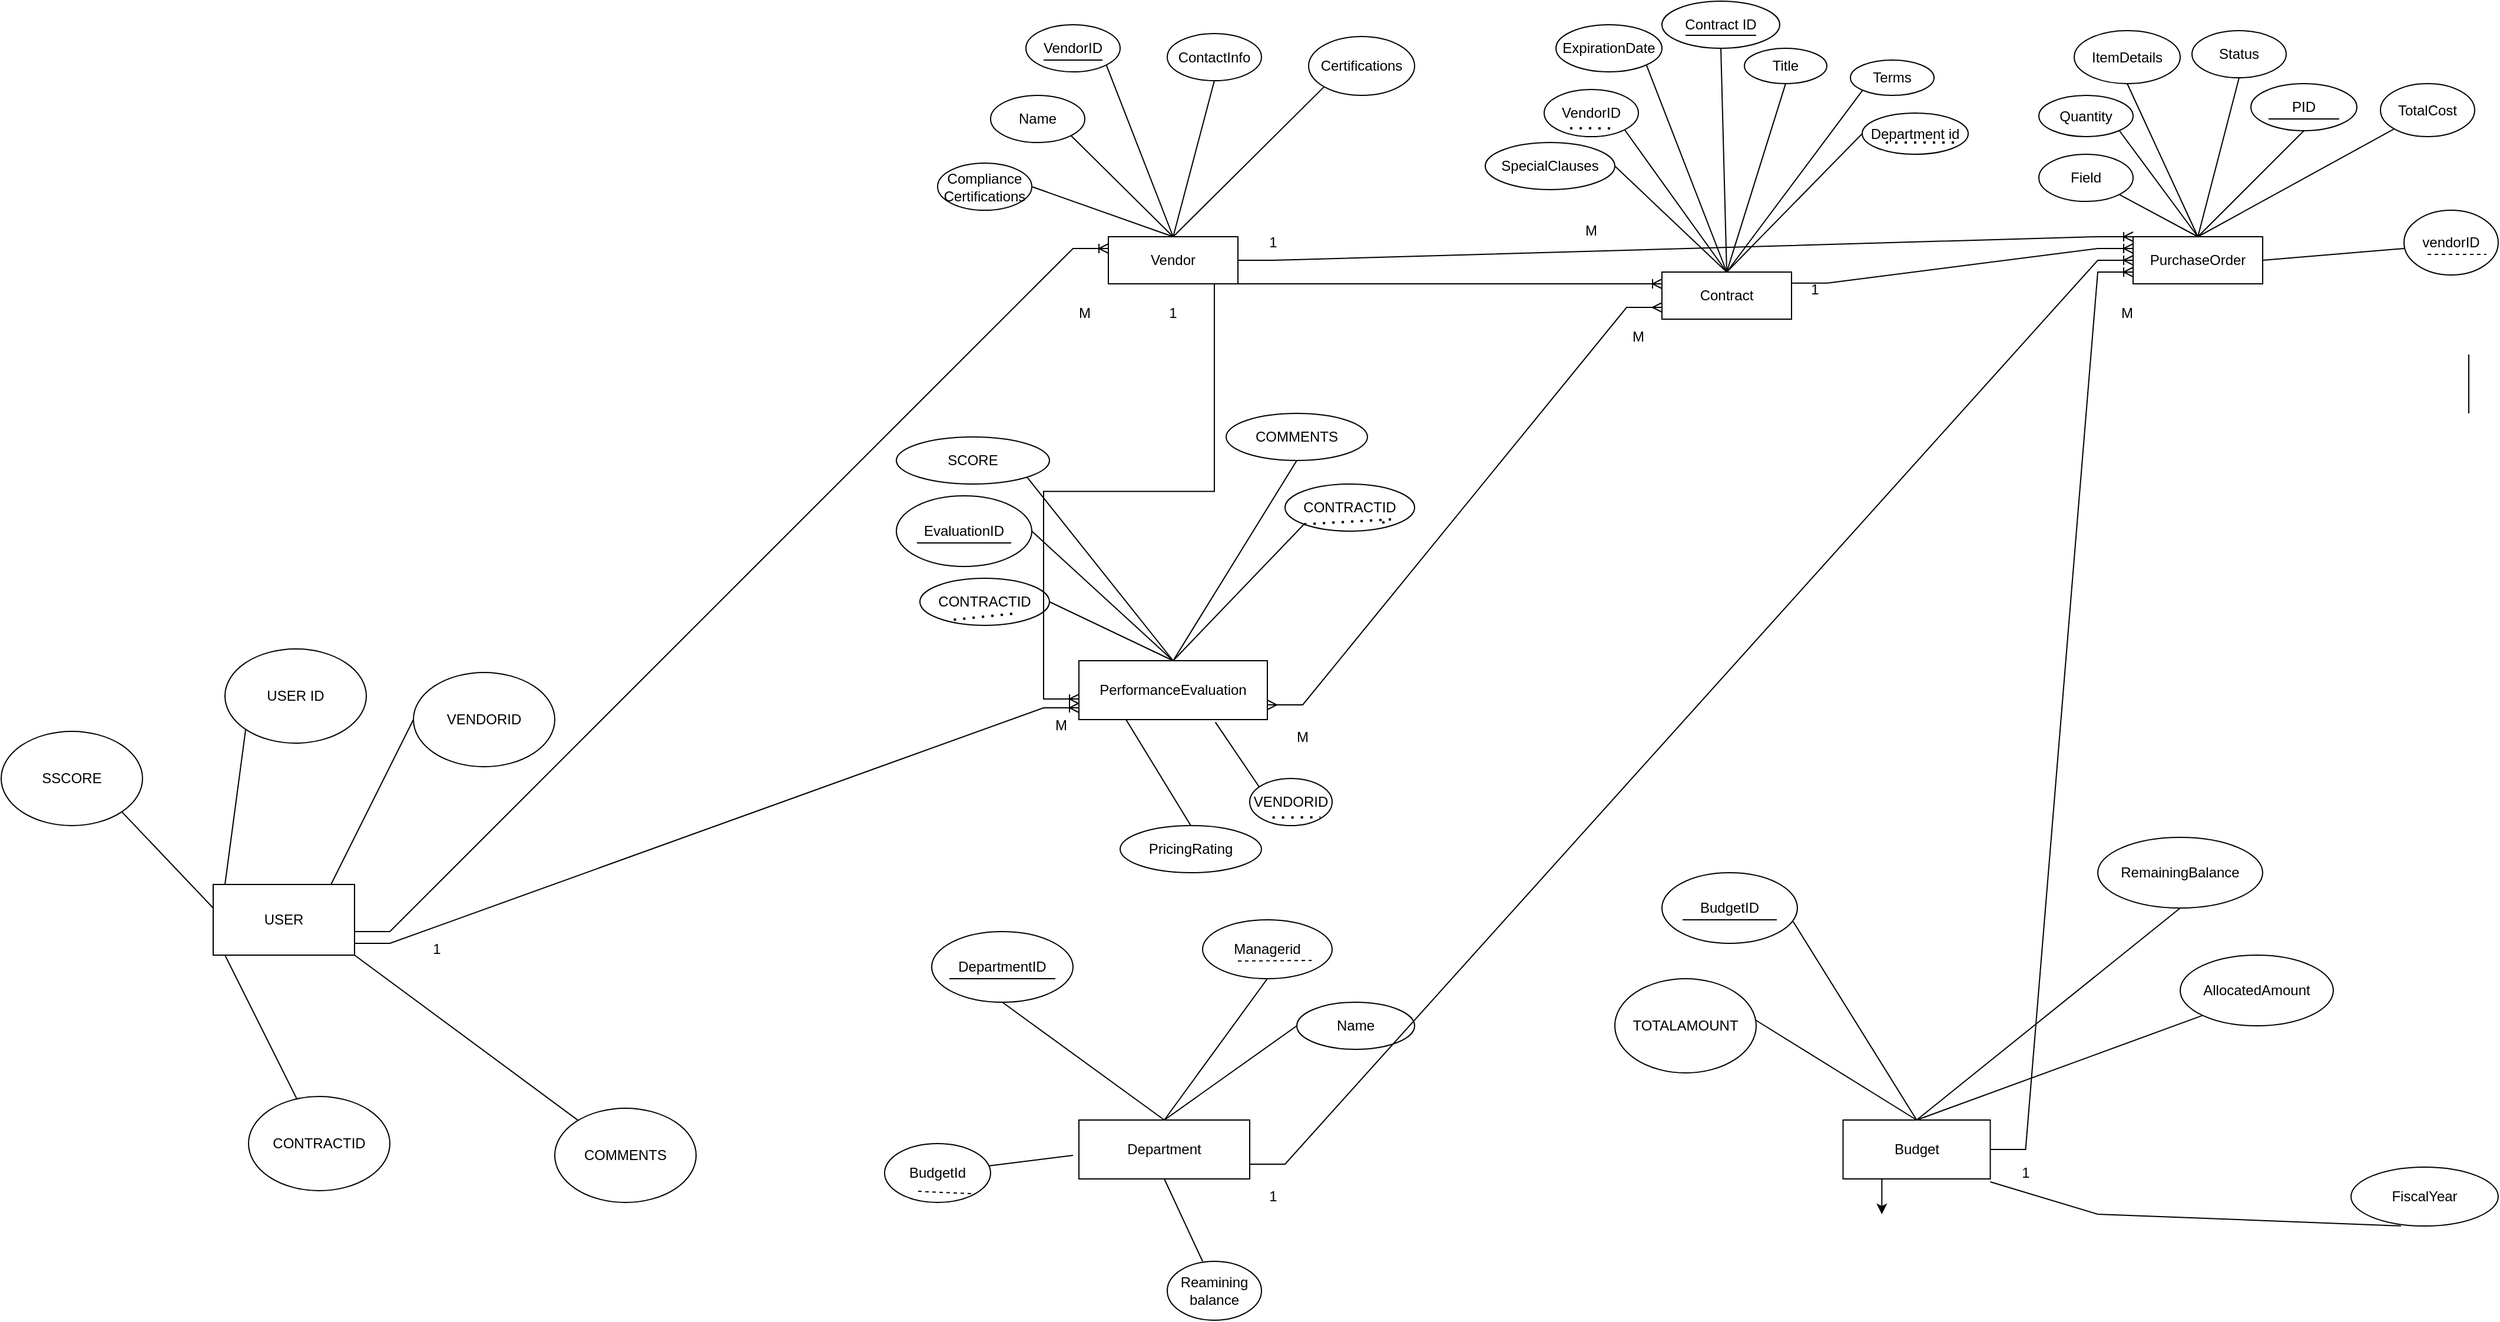 <mxfile version="24.7.17">
  <diagram id="R2lEEEUBdFMjLlhIrx00" name="Page-1">
    <mxGraphModel dx="2530" dy="1135" grid="1" gridSize="10" guides="1" tooltips="1" connect="1" arrows="1" fold="1" page="1" pageScale="1" pageWidth="850" pageHeight="1100" math="0" shadow="0" extFonts="Permanent Marker^https://fonts.googleapis.com/css?family=Permanent+Marker">
      <root>
        <mxCell id="0" />
        <mxCell id="1" parent="0" />
        <mxCell id="Rqlnh9PxHn_g8x8_SN5F-1" value="Vendor" style="rounded=0;whiteSpace=wrap;html=1;" parent="1" vertex="1">
          <mxGeometry x="70" y="210" width="110" height="40" as="geometry" />
        </mxCell>
        <mxCell id="Rqlnh9PxHn_g8x8_SN5F-2" value="VendorID" style="ellipse;whiteSpace=wrap;html=1;" parent="1" vertex="1">
          <mxGeometry y="30" width="80" height="40" as="geometry" />
        </mxCell>
        <mxCell id="Rqlnh9PxHn_g8x8_SN5F-3" value="Name" style="ellipse;whiteSpace=wrap;html=1;" parent="1" vertex="1">
          <mxGeometry x="-30" y="90" width="80" height="40" as="geometry" />
        </mxCell>
        <mxCell id="Rqlnh9PxHn_g8x8_SN5F-4" value="ContactInfo" style="ellipse;whiteSpace=wrap;html=1;" parent="1" vertex="1">
          <mxGeometry x="120" y="37.5" width="80" height="40" as="geometry" />
        </mxCell>
        <mxCell id="Rqlnh9PxHn_g8x8_SN5F-5" value="" style="endArrow=none;html=1;rounded=0;" parent="1" edge="1">
          <mxGeometry width="50" height="50" relative="1" as="geometry">
            <mxPoint x="15" y="60" as="sourcePoint" />
            <mxPoint x="65" y="60" as="targetPoint" />
          </mxGeometry>
        </mxCell>
        <mxCell id="Rqlnh9PxHn_g8x8_SN5F-7" value="Certifications" style="ellipse;whiteSpace=wrap;html=1;" parent="1" vertex="1">
          <mxGeometry x="240" y="40" width="90" height="50" as="geometry" />
        </mxCell>
        <mxCell id="Rqlnh9PxHn_g8x8_SN5F-8" value="Compliance&lt;div&gt;Certifications&lt;/div&gt;" style="ellipse;whiteSpace=wrap;html=1;" parent="1" vertex="1">
          <mxGeometry x="-75" y="147.5" width="80" height="40" as="geometry" />
        </mxCell>
        <mxCell id="Rqlnh9PxHn_g8x8_SN5F-10" value="" style="endArrow=none;html=1;rounded=0;exitX=0;exitY=1;exitDx=0;exitDy=0;entryX=0.5;entryY=0;entryDx=0;entryDy=0;" parent="1" source="Rqlnh9PxHn_g8x8_SN5F-7" target="Rqlnh9PxHn_g8x8_SN5F-1" edge="1">
          <mxGeometry width="50" height="50" relative="1" as="geometry">
            <mxPoint x="200" y="300" as="sourcePoint" />
            <mxPoint x="250" y="250" as="targetPoint" />
          </mxGeometry>
        </mxCell>
        <mxCell id="Rqlnh9PxHn_g8x8_SN5F-11" value="" style="endArrow=none;html=1;rounded=0;exitX=0.5;exitY=1;exitDx=0;exitDy=0;entryX=0.5;entryY=0;entryDx=0;entryDy=0;" parent="1" source="Rqlnh9PxHn_g8x8_SN5F-4" target="Rqlnh9PxHn_g8x8_SN5F-1" edge="1">
          <mxGeometry width="50" height="50" relative="1" as="geometry">
            <mxPoint x="200" y="300" as="sourcePoint" />
            <mxPoint x="250" y="250" as="targetPoint" />
          </mxGeometry>
        </mxCell>
        <mxCell id="Rqlnh9PxHn_g8x8_SN5F-12" value="" style="endArrow=none;html=1;rounded=0;exitX=0.5;exitY=0;exitDx=0;exitDy=0;entryX=1;entryY=1;entryDx=0;entryDy=0;" parent="1" source="Rqlnh9PxHn_g8x8_SN5F-1" target="Rqlnh9PxHn_g8x8_SN5F-2" edge="1">
          <mxGeometry width="50" height="50" relative="1" as="geometry">
            <mxPoint x="200" y="300" as="sourcePoint" />
            <mxPoint x="250" y="250" as="targetPoint" />
          </mxGeometry>
        </mxCell>
        <mxCell id="Rqlnh9PxHn_g8x8_SN5F-13" value="" style="endArrow=none;html=1;rounded=0;exitX=0.5;exitY=0;exitDx=0;exitDy=0;entryX=1;entryY=1;entryDx=0;entryDy=0;" parent="1" source="Rqlnh9PxHn_g8x8_SN5F-1" target="Rqlnh9PxHn_g8x8_SN5F-3" edge="1">
          <mxGeometry width="50" height="50" relative="1" as="geometry">
            <mxPoint x="200" y="300" as="sourcePoint" />
            <mxPoint x="250" y="250" as="targetPoint" />
          </mxGeometry>
        </mxCell>
        <mxCell id="Rqlnh9PxHn_g8x8_SN5F-14" value="" style="endArrow=none;html=1;rounded=0;exitX=0.5;exitY=0;exitDx=0;exitDy=0;entryX=1;entryY=0.5;entryDx=0;entryDy=0;" parent="1" source="Rqlnh9PxHn_g8x8_SN5F-1" target="Rqlnh9PxHn_g8x8_SN5F-8" edge="1">
          <mxGeometry width="50" height="50" relative="1" as="geometry">
            <mxPoint x="10" y="220" as="sourcePoint" />
            <mxPoint y="180" as="targetPoint" />
          </mxGeometry>
        </mxCell>
        <mxCell id="Rqlnh9PxHn_g8x8_SN5F-15" value="Contract" style="rounded=0;whiteSpace=wrap;html=1;" parent="1" vertex="1">
          <mxGeometry x="540" y="240" width="110" height="40" as="geometry" />
        </mxCell>
        <mxCell id="Rqlnh9PxHn_g8x8_SN5F-16" value="" style="ellipse;whiteSpace=wrap;html=1;" parent="1" vertex="1">
          <mxGeometry x="540" y="10" width="100" height="40" as="geometry" />
        </mxCell>
        <mxCell id="Rqlnh9PxHn_g8x8_SN5F-17" value="Title" style="ellipse;whiteSpace=wrap;html=1;" parent="1" vertex="1">
          <mxGeometry x="610" y="50" width="70" height="30" as="geometry" />
        </mxCell>
        <mxCell id="Rqlnh9PxHn_g8x8_SN5F-18" value="VendorID" style="ellipse;whiteSpace=wrap;html=1;" parent="1" vertex="1">
          <mxGeometry x="440" y="85" width="80" height="40" as="geometry" />
        </mxCell>
        <mxCell id="Rqlnh9PxHn_g8x8_SN5F-19" value="Terms" style="ellipse;whiteSpace=wrap;html=1;" parent="1" vertex="1">
          <mxGeometry x="700" y="60" width="71" height="30" as="geometry" />
        </mxCell>
        <mxCell id="Rqlnh9PxHn_g8x8_SN5F-20" value="" style="endArrow=none;html=1;rounded=0;" parent="1" edge="1">
          <mxGeometry width="50" height="50" relative="1" as="geometry">
            <mxPoint x="560" y="39" as="sourcePoint" />
            <mxPoint x="620" y="39" as="targetPoint" />
          </mxGeometry>
        </mxCell>
        <mxCell id="Rqlnh9PxHn_g8x8_SN5F-21" value="SpecialClauses" style="ellipse;whiteSpace=wrap;html=1;" parent="1" vertex="1">
          <mxGeometry x="390" y="130" width="110" height="40" as="geometry" />
        </mxCell>
        <mxCell id="Rqlnh9PxHn_g8x8_SN5F-22" value="Department id" style="ellipse;whiteSpace=wrap;html=1;" parent="1" vertex="1">
          <mxGeometry x="710" y="105" width="90" height="35" as="geometry" />
        </mxCell>
        <mxCell id="Rqlnh9PxHn_g8x8_SN5F-23" value="ExpirationDate" style="ellipse;whiteSpace=wrap;html=1;" parent="1" vertex="1">
          <mxGeometry x="450" y="30" width="90" height="40" as="geometry" />
        </mxCell>
        <mxCell id="Rqlnh9PxHn_g8x8_SN5F-24" value="" style="endArrow=none;html=1;rounded=0;exitX=0.5;exitY=1;exitDx=0;exitDy=0;entryX=0.5;entryY=0;entryDx=0;entryDy=0;" parent="1" source="Rqlnh9PxHn_g8x8_SN5F-17" target="Rqlnh9PxHn_g8x8_SN5F-15" edge="1">
          <mxGeometry width="50" height="50" relative="1" as="geometry">
            <mxPoint x="560" y="320" as="sourcePoint" />
            <mxPoint x="610" y="270" as="targetPoint" />
          </mxGeometry>
        </mxCell>
        <mxCell id="Rqlnh9PxHn_g8x8_SN5F-25" value="" style="endArrow=none;html=1;rounded=0;exitX=0.5;exitY=1;exitDx=0;exitDy=0;entryX=0.5;entryY=0;entryDx=0;entryDy=0;" parent="1" source="Rqlnh9PxHn_g8x8_SN5F-16" target="Rqlnh9PxHn_g8x8_SN5F-15" edge="1">
          <mxGeometry width="50" height="50" relative="1" as="geometry">
            <mxPoint x="560" y="320" as="sourcePoint" />
            <mxPoint x="610" y="270" as="targetPoint" />
          </mxGeometry>
        </mxCell>
        <mxCell id="Rqlnh9PxHn_g8x8_SN5F-26" value="" style="endArrow=none;html=1;rounded=0;exitX=0;exitY=1;exitDx=0;exitDy=0;entryX=0.5;entryY=0;entryDx=0;entryDy=0;" parent="1" source="Rqlnh9PxHn_g8x8_SN5F-19" target="Rqlnh9PxHn_g8x8_SN5F-15" edge="1">
          <mxGeometry width="50" height="50" relative="1" as="geometry">
            <mxPoint x="560" y="320" as="sourcePoint" />
            <mxPoint x="610" y="270" as="targetPoint" />
          </mxGeometry>
        </mxCell>
        <mxCell id="Rqlnh9PxHn_g8x8_SN5F-27" value="" style="endArrow=none;html=1;rounded=0;exitX=0;exitY=0.5;exitDx=0;exitDy=0;entryX=0.5;entryY=0;entryDx=0;entryDy=0;" parent="1" source="Rqlnh9PxHn_g8x8_SN5F-22" target="Rqlnh9PxHn_g8x8_SN5F-15" edge="1">
          <mxGeometry width="50" height="50" relative="1" as="geometry">
            <mxPoint x="560" y="320" as="sourcePoint" />
            <mxPoint x="610" y="270" as="targetPoint" />
          </mxGeometry>
        </mxCell>
        <mxCell id="Rqlnh9PxHn_g8x8_SN5F-28" value="" style="endArrow=none;html=1;rounded=0;exitX=1;exitY=1;exitDx=0;exitDy=0;entryX=0.5;entryY=0;entryDx=0;entryDy=0;" parent="1" source="Rqlnh9PxHn_g8x8_SN5F-23" target="Rqlnh9PxHn_g8x8_SN5F-15" edge="1">
          <mxGeometry width="50" height="50" relative="1" as="geometry">
            <mxPoint x="560" y="320" as="sourcePoint" />
            <mxPoint x="610" y="270" as="targetPoint" />
          </mxGeometry>
        </mxCell>
        <mxCell id="Rqlnh9PxHn_g8x8_SN5F-29" value="" style="endArrow=none;html=1;rounded=0;exitX=1;exitY=1;exitDx=0;exitDy=0;entryX=0.5;entryY=0;entryDx=0;entryDy=0;" parent="1" source="Rqlnh9PxHn_g8x8_SN5F-18" target="Rqlnh9PxHn_g8x8_SN5F-15" edge="1">
          <mxGeometry width="50" height="50" relative="1" as="geometry">
            <mxPoint x="560" y="320" as="sourcePoint" />
            <mxPoint x="610" y="270" as="targetPoint" />
          </mxGeometry>
        </mxCell>
        <mxCell id="Rqlnh9PxHn_g8x8_SN5F-30" value="" style="endArrow=none;html=1;rounded=0;exitX=1;exitY=0.5;exitDx=0;exitDy=0;entryX=0.5;entryY=0;entryDx=0;entryDy=0;" parent="1" source="Rqlnh9PxHn_g8x8_SN5F-21" target="Rqlnh9PxHn_g8x8_SN5F-15" edge="1">
          <mxGeometry width="50" height="50" relative="1" as="geometry">
            <mxPoint x="560" y="320" as="sourcePoint" />
            <mxPoint x="610" y="270" as="targetPoint" />
          </mxGeometry>
        </mxCell>
        <mxCell id="Rqlnh9PxHn_g8x8_SN5F-31" value="PurchaseOrder" style="rounded=0;whiteSpace=wrap;html=1;" parent="1" vertex="1">
          <mxGeometry x="940" y="210" width="110" height="40" as="geometry" />
        </mxCell>
        <mxCell id="Rqlnh9PxHn_g8x8_SN5F-32" value="PID" style="ellipse;whiteSpace=wrap;html=1;" parent="1" vertex="1">
          <mxGeometry x="1040" y="80" width="90" height="40" as="geometry" />
        </mxCell>
        <mxCell id="Rqlnh9PxHn_g8x8_SN5F-33" value="" style="endArrow=none;html=1;rounded=0;" parent="1" edge="1">
          <mxGeometry width="50" height="50" relative="1" as="geometry">
            <mxPoint x="1055" y="110" as="sourcePoint" />
            <mxPoint x="1115" y="110" as="targetPoint" />
          </mxGeometry>
        </mxCell>
        <mxCell id="Rqlnh9PxHn_g8x8_SN5F-34" value="ItemDetails" style="ellipse;whiteSpace=wrap;html=1;" parent="1" vertex="1">
          <mxGeometry x="890" y="35" width="90" height="45" as="geometry" />
        </mxCell>
        <mxCell id="Rqlnh9PxHn_g8x8_SN5F-35" value="Quantity" style="ellipse;whiteSpace=wrap;html=1;" parent="1" vertex="1">
          <mxGeometry x="860" y="90" width="80" height="35" as="geometry" />
        </mxCell>
        <mxCell id="Rqlnh9PxHn_g8x8_SN5F-36" value="Field" style="ellipse;whiteSpace=wrap;html=1;" parent="1" vertex="1">
          <mxGeometry x="860" y="140" width="80" height="40" as="geometry" />
        </mxCell>
        <mxCell id="Rqlnh9PxHn_g8x8_SN5F-37" value="TotalCost" style="ellipse;whiteSpace=wrap;html=1;" parent="1" vertex="1">
          <mxGeometry x="1150" y="80" width="80" height="45" as="geometry" />
        </mxCell>
        <mxCell id="Rqlnh9PxHn_g8x8_SN5F-38" value="Status" style="ellipse;whiteSpace=wrap;html=1;" parent="1" vertex="1">
          <mxGeometry x="990" y="35" width="80" height="40" as="geometry" />
        </mxCell>
        <mxCell id="Rqlnh9PxHn_g8x8_SN5F-39" value="" style="endArrow=none;html=1;rounded=0;exitX=0.5;exitY=0;exitDx=0;exitDy=0;entryX=0.5;entryY=1;entryDx=0;entryDy=0;" parent="1" source="Rqlnh9PxHn_g8x8_SN5F-31" target="Rqlnh9PxHn_g8x8_SN5F-32" edge="1">
          <mxGeometry width="50" height="50" relative="1" as="geometry">
            <mxPoint x="750" y="270" as="sourcePoint" />
            <mxPoint x="800" y="220" as="targetPoint" />
          </mxGeometry>
        </mxCell>
        <mxCell id="Rqlnh9PxHn_g8x8_SN5F-40" value="" style="endArrow=none;html=1;rounded=0;exitX=0.5;exitY=0;exitDx=0;exitDy=0;entryX=0.5;entryY=1;entryDx=0;entryDy=0;" parent="1" source="Rqlnh9PxHn_g8x8_SN5F-31" target="Rqlnh9PxHn_g8x8_SN5F-38" edge="1">
          <mxGeometry width="50" height="50" relative="1" as="geometry">
            <mxPoint x="750" y="270" as="sourcePoint" />
            <mxPoint x="800" y="220" as="targetPoint" />
          </mxGeometry>
        </mxCell>
        <mxCell id="Rqlnh9PxHn_g8x8_SN5F-41" value="" style="endArrow=none;html=1;rounded=0;entryX=0;entryY=1;entryDx=0;entryDy=0;exitX=0.5;exitY=0;exitDx=0;exitDy=0;" parent="1" source="Rqlnh9PxHn_g8x8_SN5F-31" target="Rqlnh9PxHn_g8x8_SN5F-37" edge="1">
          <mxGeometry width="50" height="50" relative="1" as="geometry">
            <mxPoint x="750" y="270" as="sourcePoint" />
            <mxPoint x="800" y="220" as="targetPoint" />
          </mxGeometry>
        </mxCell>
        <mxCell id="Rqlnh9PxHn_g8x8_SN5F-42" value="" style="endArrow=none;html=1;rounded=0;exitX=0.5;exitY=1;exitDx=0;exitDy=0;entryX=0.5;entryY=0;entryDx=0;entryDy=0;" parent="1" source="Rqlnh9PxHn_g8x8_SN5F-34" target="Rqlnh9PxHn_g8x8_SN5F-31" edge="1">
          <mxGeometry width="50" height="50" relative="1" as="geometry">
            <mxPoint x="750" y="270" as="sourcePoint" />
            <mxPoint x="800" y="220" as="targetPoint" />
          </mxGeometry>
        </mxCell>
        <mxCell id="Rqlnh9PxHn_g8x8_SN5F-43" value="" style="endArrow=none;html=1;rounded=0;entryX=1;entryY=1;entryDx=0;entryDy=0;exitX=0.5;exitY=0;exitDx=0;exitDy=0;" parent="1" source="Rqlnh9PxHn_g8x8_SN5F-31" target="Rqlnh9PxHn_g8x8_SN5F-35" edge="1">
          <mxGeometry width="50" height="50" relative="1" as="geometry">
            <mxPoint x="750" y="270" as="sourcePoint" />
            <mxPoint x="800" y="220" as="targetPoint" />
          </mxGeometry>
        </mxCell>
        <mxCell id="Rqlnh9PxHn_g8x8_SN5F-44" value="" style="endArrow=none;html=1;rounded=0;entryX=1;entryY=1;entryDx=0;entryDy=0;exitX=0.5;exitY=0;exitDx=0;exitDy=0;" parent="1" source="Rqlnh9PxHn_g8x8_SN5F-31" target="Rqlnh9PxHn_g8x8_SN5F-36" edge="1">
          <mxGeometry width="50" height="50" relative="1" as="geometry">
            <mxPoint x="750" y="270" as="sourcePoint" />
            <mxPoint x="800" y="220" as="targetPoint" />
          </mxGeometry>
        </mxCell>
        <mxCell id="Rqlnh9PxHn_g8x8_SN5F-45" value="PerformanceEvaluation" style="rounded=0;whiteSpace=wrap;html=1;" parent="1" vertex="1">
          <mxGeometry x="45" y="570" width="160" height="50" as="geometry" />
        </mxCell>
        <mxCell id="Rqlnh9PxHn_g8x8_SN5F-46" value="EvaluationID" style="ellipse;whiteSpace=wrap;html=1;" parent="1" vertex="1">
          <mxGeometry x="-110" y="430" width="115" height="60" as="geometry" />
        </mxCell>
        <mxCell id="Rqlnh9PxHn_g8x8_SN5F-47" value="" style="endArrow=none;html=1;rounded=0;" parent="1" edge="1">
          <mxGeometry width="50" height="50" relative="1" as="geometry">
            <mxPoint x="-92.5" y="470" as="sourcePoint" />
            <mxPoint x="-12.5" y="470" as="targetPoint" />
          </mxGeometry>
        </mxCell>
        <mxCell id="Rqlnh9PxHn_g8x8_SN5F-50" value="CONTRACTID" style="ellipse;whiteSpace=wrap;html=1;" parent="1" vertex="1">
          <mxGeometry x="-90" y="500" width="110" height="40" as="geometry" />
        </mxCell>
        <mxCell id="Rqlnh9PxHn_g8x8_SN5F-51" value="SCORE" style="ellipse;whiteSpace=wrap;html=1;" parent="1" vertex="1">
          <mxGeometry x="-110" y="380" width="130" height="40" as="geometry" />
        </mxCell>
        <mxCell id="Rqlnh9PxHn_g8x8_SN5F-52" value="CONTRACTID" style="ellipse;whiteSpace=wrap;html=1;" parent="1" vertex="1">
          <mxGeometry x="220" y="420" width="110" height="40" as="geometry" />
        </mxCell>
        <mxCell id="Rqlnh9PxHn_g8x8_SN5F-53" value="PricingRating" style="ellipse;whiteSpace=wrap;html=1;" parent="1" vertex="1">
          <mxGeometry x="80" y="710" width="120" height="40" as="geometry" />
        </mxCell>
        <mxCell id="Rqlnh9PxHn_g8x8_SN5F-54" value="COMMENTS" style="ellipse;whiteSpace=wrap;html=1;" parent="1" vertex="1">
          <mxGeometry x="170" y="360" width="120" height="40" as="geometry" />
        </mxCell>
        <mxCell id="Rqlnh9PxHn_g8x8_SN5F-55" value="" style="endArrow=none;html=1;rounded=0;exitX=0.5;exitY=1;exitDx=0;exitDy=0;entryX=0.5;entryY=0;entryDx=0;entryDy=0;" parent="1" source="Rqlnh9PxHn_g8x8_SN5F-54" target="Rqlnh9PxHn_g8x8_SN5F-45" edge="1">
          <mxGeometry width="50" height="50" relative="1" as="geometry">
            <mxPoint x="470" y="570" as="sourcePoint" />
            <mxPoint x="520" y="520" as="targetPoint" />
          </mxGeometry>
        </mxCell>
        <mxCell id="Rqlnh9PxHn_g8x8_SN5F-56" value="" style="endArrow=none;html=1;rounded=0;exitX=0;exitY=1;exitDx=0;exitDy=0;entryX=0.5;entryY=0;entryDx=0;entryDy=0;" parent="1" source="Rqlnh9PxHn_g8x8_SN5F-52" target="Rqlnh9PxHn_g8x8_SN5F-45" edge="1">
          <mxGeometry width="50" height="50" relative="1" as="geometry">
            <mxPoint x="470" y="570" as="sourcePoint" />
            <mxPoint x="520" y="520" as="targetPoint" />
          </mxGeometry>
        </mxCell>
        <mxCell id="Rqlnh9PxHn_g8x8_SN5F-58" value="" style="endArrow=none;html=1;rounded=0;exitX=0.5;exitY=0;exitDx=0;exitDy=0;entryX=0.25;entryY=1;entryDx=0;entryDy=0;" parent="1" source="Rqlnh9PxHn_g8x8_SN5F-53" target="Rqlnh9PxHn_g8x8_SN5F-45" edge="1">
          <mxGeometry width="50" height="50" relative="1" as="geometry">
            <mxPoint x="470" y="570" as="sourcePoint" />
            <mxPoint x="520" y="520" as="targetPoint" />
          </mxGeometry>
        </mxCell>
        <mxCell id="Rqlnh9PxHn_g8x8_SN5F-59" value="" style="endArrow=none;html=1;rounded=0;exitX=1;exitY=1;exitDx=0;exitDy=0;entryX=0.5;entryY=0;entryDx=0;entryDy=0;" parent="1" source="Rqlnh9PxHn_g8x8_SN5F-51" target="Rqlnh9PxHn_g8x8_SN5F-45" edge="1">
          <mxGeometry width="50" height="50" relative="1" as="geometry">
            <mxPoint x="470" y="570" as="sourcePoint" />
            <mxPoint x="520" y="520" as="targetPoint" />
          </mxGeometry>
        </mxCell>
        <mxCell id="Rqlnh9PxHn_g8x8_SN5F-60" value="" style="endArrow=none;html=1;rounded=0;exitX=1;exitY=0.5;exitDx=0;exitDy=0;entryX=0.5;entryY=0;entryDx=0;entryDy=0;" parent="1" source="Rqlnh9PxHn_g8x8_SN5F-46" target="Rqlnh9PxHn_g8x8_SN5F-45" edge="1">
          <mxGeometry width="50" height="50" relative="1" as="geometry">
            <mxPoint x="470" y="570" as="sourcePoint" />
            <mxPoint x="520" y="520" as="targetPoint" />
          </mxGeometry>
        </mxCell>
        <mxCell id="Rqlnh9PxHn_g8x8_SN5F-61" value="" style="endArrow=none;html=1;rounded=0;exitX=1;exitY=0.5;exitDx=0;exitDy=0;entryX=0.5;entryY=0;entryDx=0;entryDy=0;" parent="1" source="Rqlnh9PxHn_g8x8_SN5F-50" target="Rqlnh9PxHn_g8x8_SN5F-45" edge="1">
          <mxGeometry width="50" height="50" relative="1" as="geometry">
            <mxPoint x="470" y="570" as="sourcePoint" />
            <mxPoint x="520" y="520" as="targetPoint" />
          </mxGeometry>
        </mxCell>
        <mxCell id="Rqlnh9PxHn_g8x8_SN5F-71" value="Department" style="rounded=0;whiteSpace=wrap;html=1;" parent="1" vertex="1">
          <mxGeometry x="45" y="960" width="145" height="50" as="geometry" />
        </mxCell>
        <mxCell id="Rqlnh9PxHn_g8x8_SN5F-72" value="DepartmentID" style="ellipse;whiteSpace=wrap;html=1;" parent="1" vertex="1">
          <mxGeometry x="-80" y="800" width="120" height="60" as="geometry" />
        </mxCell>
        <mxCell id="Rqlnh9PxHn_g8x8_SN5F-73" value="" style="endArrow=none;html=1;rounded=0;" parent="1" edge="1">
          <mxGeometry width="50" height="50" relative="1" as="geometry">
            <mxPoint x="-65" y="840" as="sourcePoint" />
            <mxPoint x="25" y="840" as="targetPoint" />
          </mxGeometry>
        </mxCell>
        <mxCell id="Rqlnh9PxHn_g8x8_SN5F-74" value="Name" style="ellipse;whiteSpace=wrap;html=1;" parent="1" vertex="1">
          <mxGeometry x="230" y="860" width="100" height="40" as="geometry" />
        </mxCell>
        <mxCell id="Rqlnh9PxHn_g8x8_SN5F-75" value="Managerid" style="ellipse;whiteSpace=wrap;html=1;" parent="1" vertex="1">
          <mxGeometry x="150" y="790" width="110" height="50" as="geometry" />
        </mxCell>
        <mxCell id="Rqlnh9PxHn_g8x8_SN5F-76" value="" style="endArrow=none;html=1;rounded=0;exitX=0.5;exitY=1;exitDx=0;exitDy=0;entryX=0.5;entryY=0;entryDx=0;entryDy=0;" parent="1" source="Rqlnh9PxHn_g8x8_SN5F-75" target="Rqlnh9PxHn_g8x8_SN5F-71" edge="1">
          <mxGeometry width="50" height="50" relative="1" as="geometry">
            <mxPoint x="520" y="1000" as="sourcePoint" />
            <mxPoint x="570" y="950" as="targetPoint" />
          </mxGeometry>
        </mxCell>
        <mxCell id="Rqlnh9PxHn_g8x8_SN5F-77" value="" style="endArrow=none;html=1;rounded=0;exitX=0.5;exitY=1;exitDx=0;exitDy=0;entryX=0.5;entryY=0;entryDx=0;entryDy=0;" parent="1" source="Rqlnh9PxHn_g8x8_SN5F-72" target="Rqlnh9PxHn_g8x8_SN5F-71" edge="1">
          <mxGeometry width="50" height="50" relative="1" as="geometry">
            <mxPoint x="520" y="1000" as="sourcePoint" />
            <mxPoint x="570" y="950" as="targetPoint" />
          </mxGeometry>
        </mxCell>
        <mxCell id="Rqlnh9PxHn_g8x8_SN5F-78" value="" style="endArrow=none;html=1;rounded=0;exitX=0;exitY=0.5;exitDx=0;exitDy=0;entryX=0.5;entryY=0;entryDx=0;entryDy=0;" parent="1" source="Rqlnh9PxHn_g8x8_SN5F-74" target="Rqlnh9PxHn_g8x8_SN5F-71" edge="1">
          <mxGeometry width="50" height="50" relative="1" as="geometry">
            <mxPoint x="520" y="1000" as="sourcePoint" />
            <mxPoint x="570" y="950" as="targetPoint" />
          </mxGeometry>
        </mxCell>
        <mxCell id="nblWQqd8B4y6oqw3KpjQ-77" style="edgeStyle=orthogonalEdgeStyle;rounded=0;orthogonalLoop=1;jettySize=auto;html=1;exitX=0.25;exitY=1;exitDx=0;exitDy=0;" edge="1" parent="1" source="Rqlnh9PxHn_g8x8_SN5F-82">
          <mxGeometry relative="1" as="geometry">
            <mxPoint x="726.667" y="1040" as="targetPoint" />
          </mxGeometry>
        </mxCell>
        <mxCell id="Rqlnh9PxHn_g8x8_SN5F-82" value="Budget" style="rounded=0;whiteSpace=wrap;html=1;" parent="1" vertex="1">
          <mxGeometry x="693.75" y="960" width="125" height="50" as="geometry" />
        </mxCell>
        <mxCell id="Rqlnh9PxHn_g8x8_SN5F-83" value="RemainingBalance" style="ellipse;whiteSpace=wrap;html=1;" parent="1" vertex="1">
          <mxGeometry x="910" y="720" width="140" height="60" as="geometry" />
        </mxCell>
        <mxCell id="Rqlnh9PxHn_g8x8_SN5F-84" value="FiscalYear" style="ellipse;whiteSpace=wrap;html=1;" parent="1" vertex="1">
          <mxGeometry x="1125" y="1000" width="125" height="50" as="geometry" />
        </mxCell>
        <mxCell id="Rqlnh9PxHn_g8x8_SN5F-85" value="AllocatedAmount" style="ellipse;whiteSpace=wrap;html=1;" parent="1" vertex="1">
          <mxGeometry x="980" y="820" width="130" height="60" as="geometry" />
        </mxCell>
        <mxCell id="Rqlnh9PxHn_g8x8_SN5F-86" value="BudgetID" style="ellipse;whiteSpace=wrap;html=1;" parent="1" vertex="1">
          <mxGeometry x="540" y="750" width="115" height="60" as="geometry" />
        </mxCell>
        <mxCell id="Rqlnh9PxHn_g8x8_SN5F-87" value="" style="endArrow=none;html=1;rounded=0;" parent="1" edge="1">
          <mxGeometry width="50" height="50" relative="1" as="geometry">
            <mxPoint x="557.5" y="790" as="sourcePoint" />
            <mxPoint x="637.5" y="790" as="targetPoint" />
          </mxGeometry>
        </mxCell>
        <mxCell id="Rqlnh9PxHn_g8x8_SN5F-89" value="" style="endArrow=none;html=1;rounded=0;exitX=0.5;exitY=0;exitDx=0;exitDy=0;entryX=0;entryY=1;entryDx=0;entryDy=0;" parent="1" source="Rqlnh9PxHn_g8x8_SN5F-82" target="Rqlnh9PxHn_g8x8_SN5F-85" edge="1">
          <mxGeometry width="50" height="50" relative="1" as="geometry">
            <mxPoint x="808.75" y="830" as="sourcePoint" />
            <mxPoint x="858.75" y="780" as="targetPoint" />
          </mxGeometry>
        </mxCell>
        <mxCell id="Rqlnh9PxHn_g8x8_SN5F-90" value="" style="endArrow=none;html=1;rounded=0;entryX=0.5;entryY=1;entryDx=0;entryDy=0;exitX=0.5;exitY=0;exitDx=0;exitDy=0;" parent="1" source="Rqlnh9PxHn_g8x8_SN5F-82" target="Rqlnh9PxHn_g8x8_SN5F-83" edge="1">
          <mxGeometry width="50" height="50" relative="1" as="geometry">
            <mxPoint x="808.75" y="830" as="sourcePoint" />
            <mxPoint x="858.75" y="780" as="targetPoint" />
          </mxGeometry>
        </mxCell>
        <mxCell id="Rqlnh9PxHn_g8x8_SN5F-91" value="" style="endArrow=none;html=1;rounded=0;exitX=1;exitY=1;exitDx=0;exitDy=0;entryX=0.5;entryY=0;entryDx=0;entryDy=0;" parent="1" target="Rqlnh9PxHn_g8x8_SN5F-82" edge="1">
          <mxGeometry width="50" height="50" relative="1" as="geometry">
            <mxPoint x="651.368" y="791.492" as="sourcePoint" />
            <mxPoint x="858.75" y="780" as="targetPoint" />
          </mxGeometry>
        </mxCell>
        <mxCell id="Rqlnh9PxHn_g8x8_SN5F-92" value="" style="endArrow=none;html=1;rounded=0;exitX=0.5;exitY=0;exitDx=0;exitDy=0;entryX=0.5;entryY=1;entryDx=0;entryDy=0;" parent="1" source="Rqlnh9PxHn_g8x8_SN5F-82" edge="1">
          <mxGeometry width="50" height="50" relative="1" as="geometry">
            <mxPoint x="808.75" y="830" as="sourcePoint" />
            <mxPoint x="611.25" y="870" as="targetPoint" />
          </mxGeometry>
        </mxCell>
        <mxCell id="nblWQqd8B4y6oqw3KpjQ-2" value="" style="edgeStyle=entityRelationEdgeStyle;fontSize=12;html=1;endArrow=ERoneToMany;rounded=0;exitX=1;exitY=1;exitDx=0;exitDy=0;entryX=0;entryY=0.25;entryDx=0;entryDy=0;" edge="1" parent="1" source="Rqlnh9PxHn_g8x8_SN5F-1" target="Rqlnh9PxHn_g8x8_SN5F-15">
          <mxGeometry width="100" height="100" relative="1" as="geometry">
            <mxPoint x="180" y="230" as="sourcePoint" />
            <mxPoint x="530" y="220" as="targetPoint" />
            <Array as="points">
              <mxPoint x="520" y="200" />
              <mxPoint x="510" y="210" />
              <mxPoint x="540" y="250" />
            </Array>
          </mxGeometry>
        </mxCell>
        <mxCell id="nblWQqd8B4y6oqw3KpjQ-3" value="1" style="text;html=1;align=center;verticalAlign=middle;whiteSpace=wrap;rounded=0;" vertex="1" parent="1">
          <mxGeometry x="180" y="200" width="60" height="30" as="geometry" />
        </mxCell>
        <mxCell id="nblWQqd8B4y6oqw3KpjQ-4" value="M" style="text;html=1;align=center;verticalAlign=middle;whiteSpace=wrap;rounded=0;" vertex="1" parent="1">
          <mxGeometry x="450" y="190" width="60" height="30" as="geometry" />
        </mxCell>
        <mxCell id="nblWQqd8B4y6oqw3KpjQ-5" value="" style="edgeStyle=entityRelationEdgeStyle;fontSize=12;html=1;endArrow=ERoneToMany;rounded=0;entryX=0;entryY=0.5;entryDx=0;entryDy=0;" edge="1" parent="1">
          <mxGeometry width="100" height="100" relative="1" as="geometry">
            <mxPoint x="130" y="250" as="sourcePoint" />
            <mxPoint x="45" y="602.5" as="targetPoint" />
            <Array as="points">
              <mxPoint x="250" y="577.5" />
            </Array>
          </mxGeometry>
        </mxCell>
        <mxCell id="nblWQqd8B4y6oqw3KpjQ-7" value="1" style="text;html=1;align=center;verticalAlign=middle;whiteSpace=wrap;rounded=0;" vertex="1" parent="1">
          <mxGeometry x="95" y="260" width="60" height="30" as="geometry" />
        </mxCell>
        <mxCell id="nblWQqd8B4y6oqw3KpjQ-8" value="M" style="text;html=1;align=center;verticalAlign=middle;whiteSpace=wrap;rounded=0;" vertex="1" parent="1">
          <mxGeometry y="610" width="60" height="30" as="geometry" />
        </mxCell>
        <mxCell id="nblWQqd8B4y6oqw3KpjQ-12" value="Contract ID" style="text;html=1;align=center;verticalAlign=middle;whiteSpace=wrap;rounded=0;" vertex="1" parent="1">
          <mxGeometry x="555" y="20" width="70" height="20" as="geometry" />
        </mxCell>
        <mxCell id="nblWQqd8B4y6oqw3KpjQ-13" value="" style="endArrow=none;dashed=1;html=1;dashPattern=1 3;strokeWidth=2;rounded=0;exitX=0.275;exitY=0.821;exitDx=0;exitDy=0;exitPerimeter=0;" edge="1" parent="1" source="Rqlnh9PxHn_g8x8_SN5F-18">
          <mxGeometry width="50" height="50" relative="1" as="geometry">
            <mxPoint x="570" y="140" as="sourcePoint" />
            <mxPoint x="500" y="118" as="targetPoint" />
          </mxGeometry>
        </mxCell>
        <mxCell id="nblWQqd8B4y6oqw3KpjQ-14" value="" style="endArrow=none;dashed=1;html=1;dashPattern=1 3;strokeWidth=2;rounded=0;" edge="1" parent="1">
          <mxGeometry width="50" height="50" relative="1" as="geometry">
            <mxPoint x="730" y="130" as="sourcePoint" />
            <mxPoint x="788" y="130" as="targetPoint" />
          </mxGeometry>
        </mxCell>
        <mxCell id="nblWQqd8B4y6oqw3KpjQ-15" value="" style="edgeStyle=entityRelationEdgeStyle;fontSize=12;html=1;endArrow=ERoneToMany;rounded=0;entryX=0;entryY=0;entryDx=0;entryDy=0;exitX=0;exitY=1;exitDx=0;exitDy=0;" edge="1" parent="1" source="nblWQqd8B4y6oqw3KpjQ-3" target="Rqlnh9PxHn_g8x8_SN5F-31">
          <mxGeometry width="100" height="100" relative="1" as="geometry">
            <mxPoint x="390" y="220" as="sourcePoint" />
            <mxPoint x="740" y="130" as="targetPoint" />
            <Array as="points">
              <mxPoint x="940" y="220" />
            </Array>
          </mxGeometry>
        </mxCell>
        <mxCell id="nblWQqd8B4y6oqw3KpjQ-18" value="1" style="text;html=1;align=center;verticalAlign=middle;whiteSpace=wrap;rounded=0;" vertex="1" parent="1">
          <mxGeometry x="640" y="240" width="60" height="30" as="geometry" />
        </mxCell>
        <mxCell id="nblWQqd8B4y6oqw3KpjQ-19" value="M" style="text;html=1;align=center;verticalAlign=middle;whiteSpace=wrap;rounded=0;" vertex="1" parent="1">
          <mxGeometry x="905" y="260" width="60" height="30" as="geometry" />
        </mxCell>
        <mxCell id="nblWQqd8B4y6oqw3KpjQ-22" value="" style="edgeStyle=entityRelationEdgeStyle;fontSize=12;html=1;endArrow=ERmany;startArrow=ERmany;rounded=0;exitX=1;exitY=0.75;exitDx=0;exitDy=0;entryX=0;entryY=0.75;entryDx=0;entryDy=0;" edge="1" parent="1" source="Rqlnh9PxHn_g8x8_SN5F-45" target="Rqlnh9PxHn_g8x8_SN5F-15">
          <mxGeometry width="100" height="100" relative="1" as="geometry">
            <mxPoint x="420" y="590" as="sourcePoint" />
            <mxPoint x="530" y="240" as="targetPoint" />
          </mxGeometry>
        </mxCell>
        <mxCell id="nblWQqd8B4y6oqw3KpjQ-23" value="M" style="text;html=1;align=center;verticalAlign=middle;whiteSpace=wrap;rounded=0;" vertex="1" parent="1">
          <mxGeometry x="205" y="620" width="60" height="30" as="geometry" />
        </mxCell>
        <mxCell id="nblWQqd8B4y6oqw3KpjQ-24" value="M" style="text;html=1;align=center;verticalAlign=middle;whiteSpace=wrap;rounded=0;" vertex="1" parent="1">
          <mxGeometry x="490" y="280" width="60" height="30" as="geometry" />
        </mxCell>
        <mxCell id="nblWQqd8B4y6oqw3KpjQ-25" style="edgeStyle=orthogonalEdgeStyle;rounded=0;orthogonalLoop=1;jettySize=auto;html=1;exitX=0.5;exitY=1;exitDx=0;exitDy=0;" edge="1" parent="1" source="Rqlnh9PxHn_g8x8_SN5F-54" target="Rqlnh9PxHn_g8x8_SN5F-54">
          <mxGeometry relative="1" as="geometry" />
        </mxCell>
        <mxCell id="nblWQqd8B4y6oqw3KpjQ-26" value="" style="endArrow=none;html=1;rounded=0;exitX=1;exitY=0.5;exitDx=0;exitDy=0;" edge="1" parent="1" source="Rqlnh9PxHn_g8x8_SN5F-31">
          <mxGeometry width="50" height="50" relative="1" as="geometry">
            <mxPoint x="1010" y="340" as="sourcePoint" />
            <mxPoint x="1170" y="220" as="targetPoint" />
          </mxGeometry>
        </mxCell>
        <mxCell id="nblWQqd8B4y6oqw3KpjQ-27" value="vendorID" style="ellipse;whiteSpace=wrap;html=1;" vertex="1" parent="1">
          <mxGeometry x="1170" y="187.5" width="80" height="55" as="geometry" />
        </mxCell>
        <mxCell id="nblWQqd8B4y6oqw3KpjQ-28" value="" style="endArrow=none;dashed=1;html=1;rounded=0;" edge="1" parent="1">
          <mxGeometry width="50" height="50" relative="1" as="geometry">
            <mxPoint x="1190" y="225" as="sourcePoint" />
            <mxPoint x="1240" y="225" as="targetPoint" />
            <Array as="points">
              <mxPoint x="1210" y="225" />
            </Array>
          </mxGeometry>
        </mxCell>
        <mxCell id="nblWQqd8B4y6oqw3KpjQ-29" value="" style="edgeStyle=entityRelationEdgeStyle;fontSize=12;html=1;endArrow=ERoneToMany;rounded=0;exitX=0.173;exitY=0.979;exitDx=0;exitDy=0;exitPerimeter=0;" edge="1" parent="1">
          <mxGeometry width="100" height="100" relative="1" as="geometry">
            <mxPoint x="650.38" y="249.37" as="sourcePoint" />
            <mxPoint x="940" y="220" as="targetPoint" />
            <Array as="points">
              <mxPoint x="170" y="210" />
              <mxPoint x="170" y="220" />
            </Array>
          </mxGeometry>
        </mxCell>
        <mxCell id="nblWQqd8B4y6oqw3KpjQ-32" value="" style="endArrow=none;html=1;rounded=0;entryX=0;entryY=0.5;entryDx=0;entryDy=0;exitX=0.5;exitY=0;exitDx=0;exitDy=0;" edge="1" parent="1">
          <mxGeometry width="50" height="50" relative="1" as="geometry">
            <mxPoint x="1225" y="310" as="sourcePoint" />
            <mxPoint x="1225.0" y="360" as="targetPoint" />
          </mxGeometry>
        </mxCell>
        <mxCell id="nblWQqd8B4y6oqw3KpjQ-33" value="" style="edgeStyle=entityRelationEdgeStyle;fontSize=12;html=1;endArrow=ERoneToMany;rounded=0;exitX=1;exitY=0.75;exitDx=0;exitDy=0;" edge="1" parent="1" source="Rqlnh9PxHn_g8x8_SN5F-71">
          <mxGeometry width="100" height="100" relative="1" as="geometry">
            <mxPoint x="840" y="330" as="sourcePoint" />
            <mxPoint x="940" y="230" as="targetPoint" />
          </mxGeometry>
        </mxCell>
        <mxCell id="nblWQqd8B4y6oqw3KpjQ-34" value="1" style="text;html=1;align=center;verticalAlign=middle;whiteSpace=wrap;rounded=0;" vertex="1" parent="1">
          <mxGeometry x="180" y="1010" width="60" height="30" as="geometry" />
        </mxCell>
        <mxCell id="nblWQqd8B4y6oqw3KpjQ-38" value="" style="edgeStyle=entityRelationEdgeStyle;fontSize=12;html=1;endArrow=ERoneToMany;rounded=0;exitX=1;exitY=0.5;exitDx=0;exitDy=0;" edge="1" parent="1" source="Rqlnh9PxHn_g8x8_SN5F-82">
          <mxGeometry width="100" height="100" relative="1" as="geometry">
            <mxPoint x="800" y="610" as="sourcePoint" />
            <mxPoint x="940" y="240" as="targetPoint" />
          </mxGeometry>
        </mxCell>
        <mxCell id="nblWQqd8B4y6oqw3KpjQ-40" value="1" style="text;html=1;align=center;verticalAlign=middle;whiteSpace=wrap;rounded=0;" vertex="1" parent="1">
          <mxGeometry x="818.75" y="990" width="60" height="30" as="geometry" />
        </mxCell>
        <mxCell id="nblWQqd8B4y6oqw3KpjQ-41" value="TOTALAMOUNT" style="ellipse;whiteSpace=wrap;html=1;" vertex="1" parent="1">
          <mxGeometry x="500" y="840" width="120" height="80" as="geometry" />
        </mxCell>
        <mxCell id="nblWQqd8B4y6oqw3KpjQ-42" value="" style="endArrow=none;html=1;rounded=0;entryX=0.339;entryY=0.998;entryDx=0;entryDy=0;entryPerimeter=0;exitX=0;exitY=0.75;exitDx=0;exitDy=0;" edge="1" parent="1" source="nblWQqd8B4y6oqw3KpjQ-40" target="Rqlnh9PxHn_g8x8_SN5F-84">
          <mxGeometry width="50" height="50" relative="1" as="geometry">
            <mxPoint x="780" y="610" as="sourcePoint" />
            <mxPoint x="830" y="560" as="targetPoint" />
            <Array as="points">
              <mxPoint x="910" y="1040" />
            </Array>
          </mxGeometry>
        </mxCell>
        <mxCell id="nblWQqd8B4y6oqw3KpjQ-43" value="USER" style="rounded=0;whiteSpace=wrap;html=1;" vertex="1" parent="1">
          <mxGeometry x="-690" y="760" width="120" height="60" as="geometry" />
        </mxCell>
        <mxCell id="nblWQqd8B4y6oqw3KpjQ-44" value="USER ID" style="ellipse;whiteSpace=wrap;html=1;" vertex="1" parent="1">
          <mxGeometry x="-680" y="560" width="120" height="80" as="geometry" />
        </mxCell>
        <mxCell id="nblWQqd8B4y6oqw3KpjQ-46" value="VENDORID" style="ellipse;whiteSpace=wrap;html=1;" vertex="1" parent="1">
          <mxGeometry x="-520" y="580" width="120" height="80" as="geometry" />
        </mxCell>
        <mxCell id="nblWQqd8B4y6oqw3KpjQ-47" value="SSCORE" style="ellipse;whiteSpace=wrap;html=1;" vertex="1" parent="1">
          <mxGeometry x="-870" y="630" width="120" height="80" as="geometry" />
        </mxCell>
        <mxCell id="nblWQqd8B4y6oqw3KpjQ-48" value="" style="endArrow=none;html=1;rounded=0;" edge="1" parent="1" source="nblWQqd8B4y6oqw3KpjQ-45">
          <mxGeometry width="50" height="50" relative="1" as="geometry">
            <mxPoint x="-610" y="950" as="sourcePoint" />
            <mxPoint x="-680" y="820" as="targetPoint" />
            <Array as="points" />
          </mxGeometry>
        </mxCell>
        <mxCell id="nblWQqd8B4y6oqw3KpjQ-50" value="" style="endArrow=none;html=1;rounded=0;" edge="1" parent="1" target="nblWQqd8B4y6oqw3KpjQ-45">
          <mxGeometry width="50" height="50" relative="1" as="geometry">
            <mxPoint x="-610" y="950" as="sourcePoint" />
            <mxPoint x="-680" y="820" as="targetPoint" />
            <Array as="points">
              <mxPoint x="-610" y="950" />
            </Array>
          </mxGeometry>
        </mxCell>
        <mxCell id="nblWQqd8B4y6oqw3KpjQ-45" value="CONTRACTID" style="ellipse;whiteSpace=wrap;html=1;" vertex="1" parent="1">
          <mxGeometry x="-660" y="940" width="120" height="80" as="geometry" />
        </mxCell>
        <mxCell id="nblWQqd8B4y6oqw3KpjQ-51" value="" style="endArrow=none;html=1;rounded=0;exitX=1;exitY=1;exitDx=0;exitDy=0;" edge="1" parent="1" source="nblWQqd8B4y6oqw3KpjQ-47">
          <mxGeometry width="50" height="50" relative="1" as="geometry">
            <mxPoint x="-740" y="830" as="sourcePoint" />
            <mxPoint x="-690" y="780" as="targetPoint" />
          </mxGeometry>
        </mxCell>
        <mxCell id="nblWQqd8B4y6oqw3KpjQ-52" value="" style="endArrow=none;html=1;rounded=0;entryX=0;entryY=1;entryDx=0;entryDy=0;" edge="1" parent="1" target="nblWQqd8B4y6oqw3KpjQ-44">
          <mxGeometry width="50" height="50" relative="1" as="geometry">
            <mxPoint x="-680" y="760" as="sourcePoint" />
            <mxPoint x="-630" y="710" as="targetPoint" />
          </mxGeometry>
        </mxCell>
        <mxCell id="nblWQqd8B4y6oqw3KpjQ-53" value="" style="endArrow=none;html=1;rounded=0;entryX=0;entryY=0.5;entryDx=0;entryDy=0;" edge="1" parent="1" target="nblWQqd8B4y6oqw3KpjQ-46">
          <mxGeometry width="50" height="50" relative="1" as="geometry">
            <mxPoint x="-590" y="760" as="sourcePoint" />
            <mxPoint x="-540" y="710" as="targetPoint" />
          </mxGeometry>
        </mxCell>
        <mxCell id="nblWQqd8B4y6oqw3KpjQ-54" value="" style="endArrow=none;html=1;rounded=0;exitX=1;exitY=1;exitDx=0;exitDy=0;" edge="1" parent="1" source="nblWQqd8B4y6oqw3KpjQ-43" target="nblWQqd8B4y6oqw3KpjQ-55">
          <mxGeometry width="50" height="50" relative="1" as="geometry">
            <mxPoint x="-610" y="430" as="sourcePoint" />
            <mxPoint x="-340" y="990" as="targetPoint" />
            <Array as="points" />
          </mxGeometry>
        </mxCell>
        <mxCell id="nblWQqd8B4y6oqw3KpjQ-55" value="COMMENTS" style="ellipse;whiteSpace=wrap;html=1;" vertex="1" parent="1">
          <mxGeometry x="-400" y="950" width="120" height="80" as="geometry" />
        </mxCell>
        <mxCell id="nblWQqd8B4y6oqw3KpjQ-57" value="1" style="text;html=1;align=center;verticalAlign=middle;whiteSpace=wrap;rounded=0;" vertex="1" parent="1">
          <mxGeometry x="-530" y="800" width="60" height="30" as="geometry" />
        </mxCell>
        <mxCell id="nblWQqd8B4y6oqw3KpjQ-59" value="" style="edgeStyle=entityRelationEdgeStyle;fontSize=12;html=1;endArrow=ERoneToMany;rounded=0;entryX=0;entryY=0.25;entryDx=0;entryDy=0;" edge="1" parent="1" target="Rqlnh9PxHn_g8x8_SN5F-1">
          <mxGeometry width="100" height="100" relative="1" as="geometry">
            <mxPoint x="-570" y="800" as="sourcePoint" />
            <mxPoint x="-140" y="225" as="targetPoint" />
            <Array as="points">
              <mxPoint x="-280" y="840" />
              <mxPoint x="60" y="225" />
            </Array>
          </mxGeometry>
        </mxCell>
        <mxCell id="nblWQqd8B4y6oqw3KpjQ-62" value="M" style="text;html=1;align=center;verticalAlign=middle;whiteSpace=wrap;rounded=0;" vertex="1" parent="1">
          <mxGeometry x="20" y="260" width="60" height="30" as="geometry" />
        </mxCell>
        <mxCell id="nblWQqd8B4y6oqw3KpjQ-63" value="" style="edgeStyle=entityRelationEdgeStyle;fontSize=12;html=1;endArrow=ERoneToMany;rounded=0;entryX=1;entryY=0.5;entryDx=0;entryDy=0;" edge="1" parent="1">
          <mxGeometry width="100" height="100" relative="1" as="geometry">
            <mxPoint x="-570" y="810" as="sourcePoint" />
            <mxPoint x="45" y="610" as="targetPoint" />
          </mxGeometry>
        </mxCell>
        <mxCell id="nblWQqd8B4y6oqw3KpjQ-64" value="" style="endArrow=none;html=1;rounded=0;entryX=0.724;entryY=1.044;entryDx=0;entryDy=0;entryPerimeter=0;" edge="1" parent="1" target="Rqlnh9PxHn_g8x8_SN5F-45">
          <mxGeometry width="50" height="50" relative="1" as="geometry">
            <mxPoint x="200" y="680" as="sourcePoint" />
            <mxPoint x="190" y="670" as="targetPoint" />
          </mxGeometry>
        </mxCell>
        <mxCell id="nblWQqd8B4y6oqw3KpjQ-65" value="VENDORID" style="ellipse;whiteSpace=wrap;html=1;" vertex="1" parent="1">
          <mxGeometry x="190" y="670" width="70" height="40" as="geometry" />
        </mxCell>
        <mxCell id="nblWQqd8B4y6oqw3KpjQ-66" value="" style="endArrow=none;dashed=1;html=1;dashPattern=1 3;strokeWidth=2;rounded=0;exitX=0.276;exitY=0.828;exitDx=0;exitDy=0;exitPerimeter=0;" edge="1" parent="1" source="nblWQqd8B4y6oqw3KpjQ-65">
          <mxGeometry width="50" height="50" relative="1" as="geometry">
            <mxPoint x="330" y="710" as="sourcePoint" />
            <mxPoint x="250" y="703" as="targetPoint" />
          </mxGeometry>
        </mxCell>
        <mxCell id="nblWQqd8B4y6oqw3KpjQ-67" value="" style="endArrow=none;dashed=1;html=1;dashPattern=1 3;strokeWidth=2;rounded=0;exitX=0.261;exitY=0.881;exitDx=0;exitDy=0;exitPerimeter=0;" edge="1" parent="1" source="Rqlnh9PxHn_g8x8_SN5F-50">
          <mxGeometry width="50" height="50" relative="1" as="geometry">
            <mxPoint x="150" y="590" as="sourcePoint" />
            <mxPoint x="-10" y="530" as="targetPoint" />
          </mxGeometry>
        </mxCell>
        <mxCell id="nblWQqd8B4y6oqw3KpjQ-68" value="" style="endArrow=none;dashed=1;html=1;dashPattern=1 3;strokeWidth=2;rounded=0;exitX=0;exitY=1;exitDx=0;exitDy=0;" edge="1" parent="1" source="Rqlnh9PxHn_g8x8_SN5F-52">
          <mxGeometry width="50" height="50" relative="1" as="geometry">
            <mxPoint x="270" y="490" as="sourcePoint" />
            <mxPoint x="300" y="454" as="targetPoint" />
            <Array as="points">
              <mxPoint x="310" y="450" />
            </Array>
          </mxGeometry>
        </mxCell>
        <mxCell id="nblWQqd8B4y6oqw3KpjQ-69" value="" style="endArrow=none;html=1;rounded=0;" edge="1" parent="1">
          <mxGeometry width="50" height="50" relative="1" as="geometry">
            <mxPoint x="-40" y="1000" as="sourcePoint" />
            <mxPoint x="40" y="990" as="targetPoint" />
          </mxGeometry>
        </mxCell>
        <mxCell id="nblWQqd8B4y6oqw3KpjQ-70" value="BudgetId" style="ellipse;whiteSpace=wrap;html=1;" vertex="1" parent="1">
          <mxGeometry x="-120" y="980" width="90" height="50" as="geometry" />
        </mxCell>
        <mxCell id="nblWQqd8B4y6oqw3KpjQ-72" value="" style="endArrow=none;html=1;rounded=0;exitX=0.5;exitY=1;exitDx=0;exitDy=0;" edge="1" parent="1" source="Rqlnh9PxHn_g8x8_SN5F-71">
          <mxGeometry width="50" height="50" relative="1" as="geometry">
            <mxPoint x="140" y="940" as="sourcePoint" />
            <mxPoint x="150" y="1080" as="targetPoint" />
          </mxGeometry>
        </mxCell>
        <mxCell id="nblWQqd8B4y6oqw3KpjQ-73" value="Reamining balance" style="ellipse;whiteSpace=wrap;html=1;" vertex="1" parent="1">
          <mxGeometry x="120" y="1080" width="80" height="50" as="geometry" />
        </mxCell>
        <mxCell id="nblWQqd8B4y6oqw3KpjQ-74" value="" style="endArrow=none;dashed=1;html=1;rounded=0;entryX=0.842;entryY=0.69;entryDx=0;entryDy=0;entryPerimeter=0;" edge="1" parent="1" target="Rqlnh9PxHn_g8x8_SN5F-75">
          <mxGeometry width="50" height="50" relative="1" as="geometry">
            <mxPoint x="180" y="825" as="sourcePoint" />
            <mxPoint x="190" y="890" as="targetPoint" />
          </mxGeometry>
        </mxCell>
        <mxCell id="nblWQqd8B4y6oqw3KpjQ-76" value="" style="endArrow=none;dashed=1;html=1;rounded=0;exitX=0.317;exitY=0.811;exitDx=0;exitDy=0;exitPerimeter=0;entryX=1;entryY=1;entryDx=0;entryDy=0;" edge="1" parent="1" source="nblWQqd8B4y6oqw3KpjQ-70" target="nblWQqd8B4y6oqw3KpjQ-70">
          <mxGeometry width="50" height="50" relative="1" as="geometry">
            <mxPoint x="140" y="940" as="sourcePoint" />
            <mxPoint x="-30" y="1080" as="targetPoint" />
          </mxGeometry>
        </mxCell>
      </root>
    </mxGraphModel>
  </diagram>
</mxfile>
